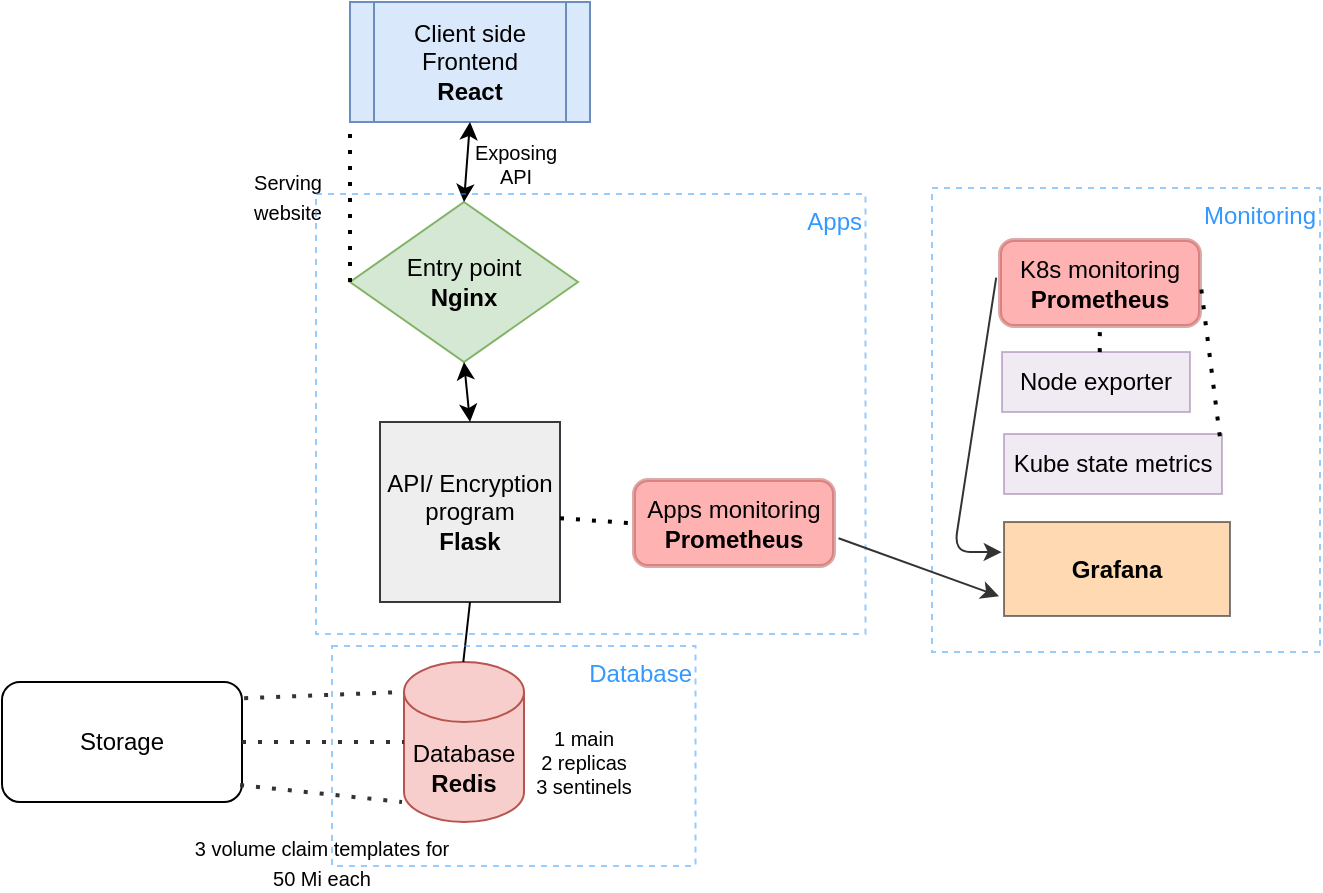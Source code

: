 <mxfile version="15.8.8" type="device"><diagram id="C5RBs43oDa-KdzZeNtuy" name="Page-1"><mxGraphModel dx="1422" dy="766" grid="0" gridSize="10" guides="0" tooltips="1" connect="0" arrows="0" fold="1" page="1" pageScale="1" pageWidth="827" pageHeight="1169" background="#FFFFFF" math="0" shadow="0"><root><mxCell id="WIyWlLk6GJQsqaUBKTNV-0"/><mxCell id="WIyWlLk6GJQsqaUBKTNV-1" parent="WIyWlLk6GJQsqaUBKTNV-0"/><mxCell id="d8CmO_I-cxcSm0jyQrvT-0" value="&lt;div&gt;Client side&lt;/div&gt;&lt;div&gt;Frontend&lt;br&gt;&lt;/div&gt;&lt;div&gt;&lt;b&gt;React&lt;/b&gt;&lt;br&gt;&lt;/div&gt;" style="shape=process;whiteSpace=wrap;html=1;backgroundOutline=1;fillColor=#dae8fc;strokeColor=#6c8ebf;" parent="WIyWlLk6GJQsqaUBKTNV-1" vertex="1"><mxGeometry x="294" y="110" width="120" height="60" as="geometry"/></mxCell><mxCell id="d8CmO_I-cxcSm0jyQrvT-1" value="&lt;div&gt;Entry point&lt;/div&gt;&lt;div&gt;&lt;b&gt;Nginx&lt;/b&gt;&lt;br&gt;&lt;/div&gt;" style="rhombus;whiteSpace=wrap;html=1;fillColor=#d5e8d4;strokeColor=#82b366;" parent="WIyWlLk6GJQsqaUBKTNV-1" vertex="1"><mxGeometry x="294" y="210" width="114" height="80" as="geometry"/></mxCell><mxCell id="d8CmO_I-cxcSm0jyQrvT-3" value="" style="endArrow=classic;startArrow=classic;html=1;entryX=0.5;entryY=1;entryDx=0;entryDy=0;exitX=0.5;exitY=0;exitDx=0;exitDy=0;" parent="WIyWlLk6GJQsqaUBKTNV-1" source="d8CmO_I-cxcSm0jyQrvT-1" target="d8CmO_I-cxcSm0jyQrvT-0" edge="1"><mxGeometry width="50" height="50" relative="1" as="geometry"><mxPoint x="390" y="420" as="sourcePoint"/><mxPoint x="440" y="370" as="targetPoint"/></mxGeometry></mxCell><mxCell id="d8CmO_I-cxcSm0jyQrvT-4" value="" style="endArrow=none;dashed=1;html=1;dashPattern=1 3;strokeWidth=2;entryX=0;entryY=1;entryDx=0;entryDy=0;exitX=0;exitY=0.5;exitDx=0;exitDy=0;" parent="WIyWlLk6GJQsqaUBKTNV-1" source="d8CmO_I-cxcSm0jyQrvT-1" target="d8CmO_I-cxcSm0jyQrvT-0" edge="1"><mxGeometry width="50" height="50" relative="1" as="geometry"><mxPoint x="390" y="420" as="sourcePoint"/><mxPoint x="440" y="370" as="targetPoint"/></mxGeometry></mxCell><mxCell id="d8CmO_I-cxcSm0jyQrvT-5" value="&lt;div&gt;API/ Encryption program&lt;/div&gt;&lt;div&gt;&lt;b&gt;Flask&lt;/b&gt;&lt;br&gt;&lt;/div&gt;" style="whiteSpace=wrap;html=1;aspect=fixed;fillColor=#eeeeee;strokeColor=#36393d;" parent="WIyWlLk6GJQsqaUBKTNV-1" vertex="1"><mxGeometry x="309" y="320" width="90" height="90" as="geometry"/></mxCell><mxCell id="d8CmO_I-cxcSm0jyQrvT-6" value="" style="endArrow=classic;startArrow=classic;html=1;entryX=0.5;entryY=1;entryDx=0;entryDy=0;exitX=0.5;exitY=0;exitDx=0;exitDy=0;" parent="WIyWlLk6GJQsqaUBKTNV-1" source="d8CmO_I-cxcSm0jyQrvT-5" target="d8CmO_I-cxcSm0jyQrvT-1" edge="1"><mxGeometry width="50" height="50" relative="1" as="geometry"><mxPoint x="390" y="420" as="sourcePoint"/><mxPoint x="440" y="370" as="targetPoint"/></mxGeometry></mxCell><mxCell id="d8CmO_I-cxcSm0jyQrvT-7" value="&lt;font style=&quot;font-size: 10px&quot;&gt;Serving website&lt;/font&gt;" style="text;html=1;strokeColor=none;fillColor=none;align=center;verticalAlign=middle;whiteSpace=wrap;rounded=0;" parent="WIyWlLk6GJQsqaUBKTNV-1" vertex="1"><mxGeometry x="243" y="197" width="40" height="20" as="geometry"/></mxCell><mxCell id="d8CmO_I-cxcSm0jyQrvT-9" value="&lt;font style=&quot;font-size: 10px;&quot;&gt;Exposing API&lt;/font&gt;" style="text;html=1;strokeColor=none;fillColor=none;align=center;verticalAlign=middle;whiteSpace=wrap;rounded=0;fontSize=10;" parent="WIyWlLk6GJQsqaUBKTNV-1" vertex="1"><mxGeometry x="357" y="181" width="40" height="20" as="geometry"/></mxCell><mxCell id="d8CmO_I-cxcSm0jyQrvT-10" value="&lt;div&gt;Database&lt;/div&gt;&lt;div&gt;&lt;b&gt;Redis&lt;/b&gt;&lt;br&gt;&lt;/div&gt;" style="shape=cylinder3;whiteSpace=wrap;html=1;boundedLbl=1;backgroundOutline=1;size=15;fillColor=#f8cecc;strokeColor=#b85450;" parent="WIyWlLk6GJQsqaUBKTNV-1" vertex="1"><mxGeometry x="321" y="440" width="60" height="80" as="geometry"/></mxCell><mxCell id="d8CmO_I-cxcSm0jyQrvT-12" value="" style="endArrow=none;html=1;entryX=0.5;entryY=1;entryDx=0;entryDy=0;" parent="WIyWlLk6GJQsqaUBKTNV-1" target="d8CmO_I-cxcSm0jyQrvT-5" edge="1"><mxGeometry width="50" height="50" relative="1" as="geometry"><mxPoint x="350.66" y="440" as="sourcePoint"/><mxPoint x="350.66" y="414" as="targetPoint"/></mxGeometry></mxCell><mxCell id="d8CmO_I-cxcSm0jyQrvT-13" value="&lt;div style=&quot;font-size: 10px&quot;&gt;&lt;font style=&quot;font-size: 10px&quot;&gt;1 main&lt;/font&gt;&lt;/div&gt;&lt;div style=&quot;font-size: 10px&quot;&gt;&lt;font style=&quot;font-size: 10px&quot;&gt;2 replicas&lt;/font&gt;&lt;/div&gt;&lt;div style=&quot;font-size: 10px&quot;&gt;&lt;font style=&quot;font-size: 10px&quot;&gt;3 sentinels&lt;/font&gt;&lt;/div&gt;" style="text;html=1;strokeColor=none;fillColor=none;align=center;verticalAlign=middle;whiteSpace=wrap;rounded=0;" parent="WIyWlLk6GJQsqaUBKTNV-1" vertex="1"><mxGeometry x="321" y="480" width="180" height="20" as="geometry"/></mxCell><mxCell id="d8CmO_I-cxcSm0jyQrvT-14" value="Storage" style="rounded=1;whiteSpace=wrap;html=1;" parent="WIyWlLk6GJQsqaUBKTNV-1" vertex="1"><mxGeometry x="120" y="450" width="120" height="60" as="geometry"/></mxCell><mxCell id="d8CmO_I-cxcSm0jyQrvT-15" value="" style="endArrow=none;dashed=1;html=1;dashPattern=1 3;strokeWidth=2;entryX=0;entryY=0;entryDx=0;entryDy=15;entryPerimeter=0;exitX=1.009;exitY=0.135;exitDx=0;exitDy=0;exitPerimeter=0;strokeColor=#333333;" parent="WIyWlLk6GJQsqaUBKTNV-1" source="d8CmO_I-cxcSm0jyQrvT-14" target="d8CmO_I-cxcSm0jyQrvT-10" edge="1"><mxGeometry width="50" height="50" relative="1" as="geometry"><mxPoint x="250" y="500" as="sourcePoint"/><mxPoint x="300" y="450" as="targetPoint"/></mxGeometry></mxCell><mxCell id="d8CmO_I-cxcSm0jyQrvT-16" value="" style="endArrow=none;dashed=1;html=1;dashPattern=1 3;strokeWidth=2;entryX=0;entryY=0;entryDx=0;entryDy=0;exitX=1;exitY=0.5;exitDx=0;exitDy=0;strokeColor=#333333;" parent="WIyWlLk6GJQsqaUBKTNV-1" source="d8CmO_I-cxcSm0jyQrvT-14" target="d8CmO_I-cxcSm0jyQrvT-13" edge="1"><mxGeometry width="50" height="50" relative="1" as="geometry"><mxPoint x="270" y="550" as="sourcePoint"/><mxPoint x="320" y="500" as="targetPoint"/></mxGeometry></mxCell><mxCell id="d8CmO_I-cxcSm0jyQrvT-17" value="" style="endArrow=none;dashed=1;html=1;dashPattern=1 3;strokeWidth=2;exitX=0.992;exitY=0.859;exitDx=0;exitDy=0;exitPerimeter=0;strokeColor=#333333;" parent="WIyWlLk6GJQsqaUBKTNV-1" source="d8CmO_I-cxcSm0jyQrvT-14" edge="1"><mxGeometry width="50" height="50" relative="1" as="geometry"><mxPoint x="290" y="550" as="sourcePoint"/><mxPoint x="320" y="510" as="targetPoint"/></mxGeometry></mxCell><mxCell id="d8CmO_I-cxcSm0jyQrvT-18" value="&lt;font style=&quot;font-size: 10px&quot;&gt;3 volume claim templates for 50 Mi&lt;/font&gt;&lt;font style=&quot;font-size: 10px&quot;&gt; each&lt;/font&gt;" style="text;html=1;strokeColor=none;fillColor=none;align=center;verticalAlign=middle;whiteSpace=wrap;rounded=0;" parent="WIyWlLk6GJQsqaUBKTNV-1" vertex="1"><mxGeometry x="210" y="530" width="140" height="20" as="geometry"/></mxCell><mxCell id="d8CmO_I-cxcSm0jyQrvT-20" value="&lt;font color=&quot;#3399FF&quot;&gt;&amp;nbsp;Apps&lt;/font&gt;" style="rounded=0;whiteSpace=wrap;html=1;dashed=1;fillColor=none;gradientColor=none;align=right;verticalAlign=top;opacity=50;strokeColor=#3399FF;" parent="WIyWlLk6GJQsqaUBKTNV-1" vertex="1"><mxGeometry x="277" y="206" width="274.75" height="220" as="geometry"/></mxCell><mxCell id="d8CmO_I-cxcSm0jyQrvT-24" value="&lt;font color=&quot;#3399FF&quot;&gt;Database&lt;/font&gt;" style="rounded=0;whiteSpace=wrap;html=1;dashed=1;fillColor=none;gradientColor=none;align=right;verticalAlign=top;opacity=50;strokeColor=#3399FF;" parent="WIyWlLk6GJQsqaUBKTNV-1" vertex="1"><mxGeometry x="285" y="432" width="181.75" height="110" as="geometry"/></mxCell><mxCell id="d8CmO_I-cxcSm0jyQrvT-25" value="&lt;div&gt;K8s monitoring&lt;br&gt;&lt;b&gt;&lt;/b&gt;&lt;/div&gt;&lt;div&gt;&lt;b&gt;Prometheus&lt;br&gt;&lt;/b&gt;&lt;/div&gt;" style="rounded=1;whiteSpace=wrap;html=1;absoluteArcSize=1;arcSize=14;strokeWidth=2;opacity=50;align=center;strokeColor=#b85450;fillColor=#FF6666;" parent="WIyWlLk6GJQsqaUBKTNV-1" vertex="1"><mxGeometry x="619" y="229" width="100" height="43" as="geometry"/></mxCell><mxCell id="d8CmO_I-cxcSm0jyQrvT-26" value="&lt;font color=&quot;#3399FF&quot;&gt;&amp;nbsp;Monitoring&lt;br&gt;&lt;/font&gt;" style="rounded=0;whiteSpace=wrap;html=1;dashed=1;fillColor=none;gradientColor=none;align=right;verticalAlign=top;opacity=50;strokeColor=#3399FF;" parent="WIyWlLk6GJQsqaUBKTNV-1" vertex="1"><mxGeometry x="585" y="203" width="194" height="232" as="geometry"/></mxCell><mxCell id="d8CmO_I-cxcSm0jyQrvT-27" value="&lt;font style=&quot;font-size: 12px&quot;&gt;Node exporter&lt;/font&gt;" style="rounded=0;whiteSpace=wrap;html=1;strokeColor=#9673a6;fillColor=#e1d5e7;fontSize=10;opacity=50;align=center;" parent="WIyWlLk6GJQsqaUBKTNV-1" vertex="1"><mxGeometry x="620" y="285" width="94" height="30" as="geometry"/></mxCell><mxCell id="d8CmO_I-cxcSm0jyQrvT-28" value="&lt;font style=&quot;font-size: 12px&quot;&gt;Kube state metrics&lt;/font&gt;" style="rounded=0;whiteSpace=wrap;html=1;strokeColor=#9673a6;fillColor=#e1d5e7;fontSize=10;opacity=50;align=center;" parent="WIyWlLk6GJQsqaUBKTNV-1" vertex="1"><mxGeometry x="621" y="326" width="109" height="30" as="geometry"/></mxCell><mxCell id="d8CmO_I-cxcSm0jyQrvT-30" value="&lt;b&gt;&lt;font style=&quot;font-size: 12px&quot;&gt;Grafana&lt;/font&gt;&lt;/b&gt;" style="rounded=0;whiteSpace=wrap;html=1;fontSize=10;opacity=50;align=center;fillColor=#FFB366;" parent="WIyWlLk6GJQsqaUBKTNV-1" vertex="1"><mxGeometry x="621" y="370" width="113" height="47" as="geometry"/></mxCell><mxCell id="d8CmO_I-cxcSm0jyQrvT-31" value="&lt;div&gt;Apps monitoring&lt;br&gt;&lt;/div&gt;&lt;div&gt;&lt;b&gt;Prometheus&lt;br&gt;&lt;/b&gt;&lt;/div&gt;" style="rounded=1;whiteSpace=wrap;html=1;absoluteArcSize=1;arcSize=14;strokeWidth=2;opacity=50;align=center;strokeColor=#b85450;fillColor=#FF6666;" parent="WIyWlLk6GJQsqaUBKTNV-1" vertex="1"><mxGeometry x="436" y="349" width="100" height="43" as="geometry"/></mxCell><mxCell id="d8CmO_I-cxcSm0jyQrvT-32" value="" style="endArrow=none;dashed=1;html=1;dashPattern=1 3;strokeWidth=2;fontSize=10;entryX=-0.025;entryY=0.5;entryDx=0;entryDy=0;entryPerimeter=0;" parent="WIyWlLk6GJQsqaUBKTNV-1" source="d8CmO_I-cxcSm0jyQrvT-5" target="d8CmO_I-cxcSm0jyQrvT-31" edge="1"><mxGeometry width="50" height="50" relative="1" as="geometry"><mxPoint x="410" y="411" as="sourcePoint"/><mxPoint x="460" y="361" as="targetPoint"/></mxGeometry></mxCell><mxCell id="d8CmO_I-cxcSm0jyQrvT-33" value="" style="endArrow=none;dashed=1;html=1;dashPattern=1 3;strokeWidth=2;fontSize=10;exitX=0.52;exitY=0.002;exitDx=0;exitDy=0;exitPerimeter=0;" parent="WIyWlLk6GJQsqaUBKTNV-1" source="d8CmO_I-cxcSm0jyQrvT-27" target="d8CmO_I-cxcSm0jyQrvT-25" edge="1"><mxGeometry width="50" height="50" relative="1" as="geometry"><mxPoint x="672" y="289" as="sourcePoint"/><mxPoint x="728" y="265" as="targetPoint"/></mxGeometry></mxCell><mxCell id="d8CmO_I-cxcSm0jyQrvT-34" value="" style="endArrow=none;dashed=1;html=1;dashPattern=1 3;strokeWidth=2;fontSize=10;entryX=1.002;entryY=0.486;entryDx=0;entryDy=0;entryPerimeter=0;exitX=0.99;exitY=0.038;exitDx=0;exitDy=0;exitPerimeter=0;" parent="WIyWlLk6GJQsqaUBKTNV-1" source="d8CmO_I-cxcSm0jyQrvT-28" target="d8CmO_I-cxcSm0jyQrvT-25" edge="1"><mxGeometry width="50" height="50" relative="1" as="geometry"><mxPoint x="711" y="300" as="sourcePoint"/><mxPoint x="761" y="250" as="targetPoint"/></mxGeometry></mxCell><mxCell id="d8CmO_I-cxcSm0jyQrvT-36" value="" style="endArrow=classic;html=1;strokeColor=#333333;strokeWidth=1;fontSize=10;entryX=-0.01;entryY=0.321;entryDx=0;entryDy=0;entryPerimeter=0;exitX=-0.019;exitY=0.438;exitDx=0;exitDy=0;exitPerimeter=0;" parent="WIyWlLk6GJQsqaUBKTNV-1" source="d8CmO_I-cxcSm0jyQrvT-25" target="d8CmO_I-cxcSm0jyQrvT-30" edge="1"><mxGeometry width="50" height="50" relative="1" as="geometry"><mxPoint x="404" y="218" as="sourcePoint"/><mxPoint x="454" y="168" as="targetPoint"/><Array as="points"><mxPoint x="596" y="385"/><mxPoint x="612" y="385"/></Array></mxGeometry></mxCell><mxCell id="d8CmO_I-cxcSm0jyQrvT-37" value="" style="endArrow=classic;html=1;strokeColor=#333333;strokeWidth=1;fontSize=10;entryX=-0.022;entryY=0.79;entryDx=0;entryDy=0;entryPerimeter=0;exitX=1.023;exitY=0.677;exitDx=0;exitDy=0;exitPerimeter=0;" parent="WIyWlLk6GJQsqaUBKTNV-1" source="d8CmO_I-cxcSm0jyQrvT-31" target="d8CmO_I-cxcSm0jyQrvT-30" edge="1"><mxGeometry width="50" height="50" relative="1" as="geometry"><mxPoint x="410" y="360" as="sourcePoint"/><mxPoint x="460" y="310" as="targetPoint"/></mxGeometry></mxCell></root></mxGraphModel></diagram></mxfile>